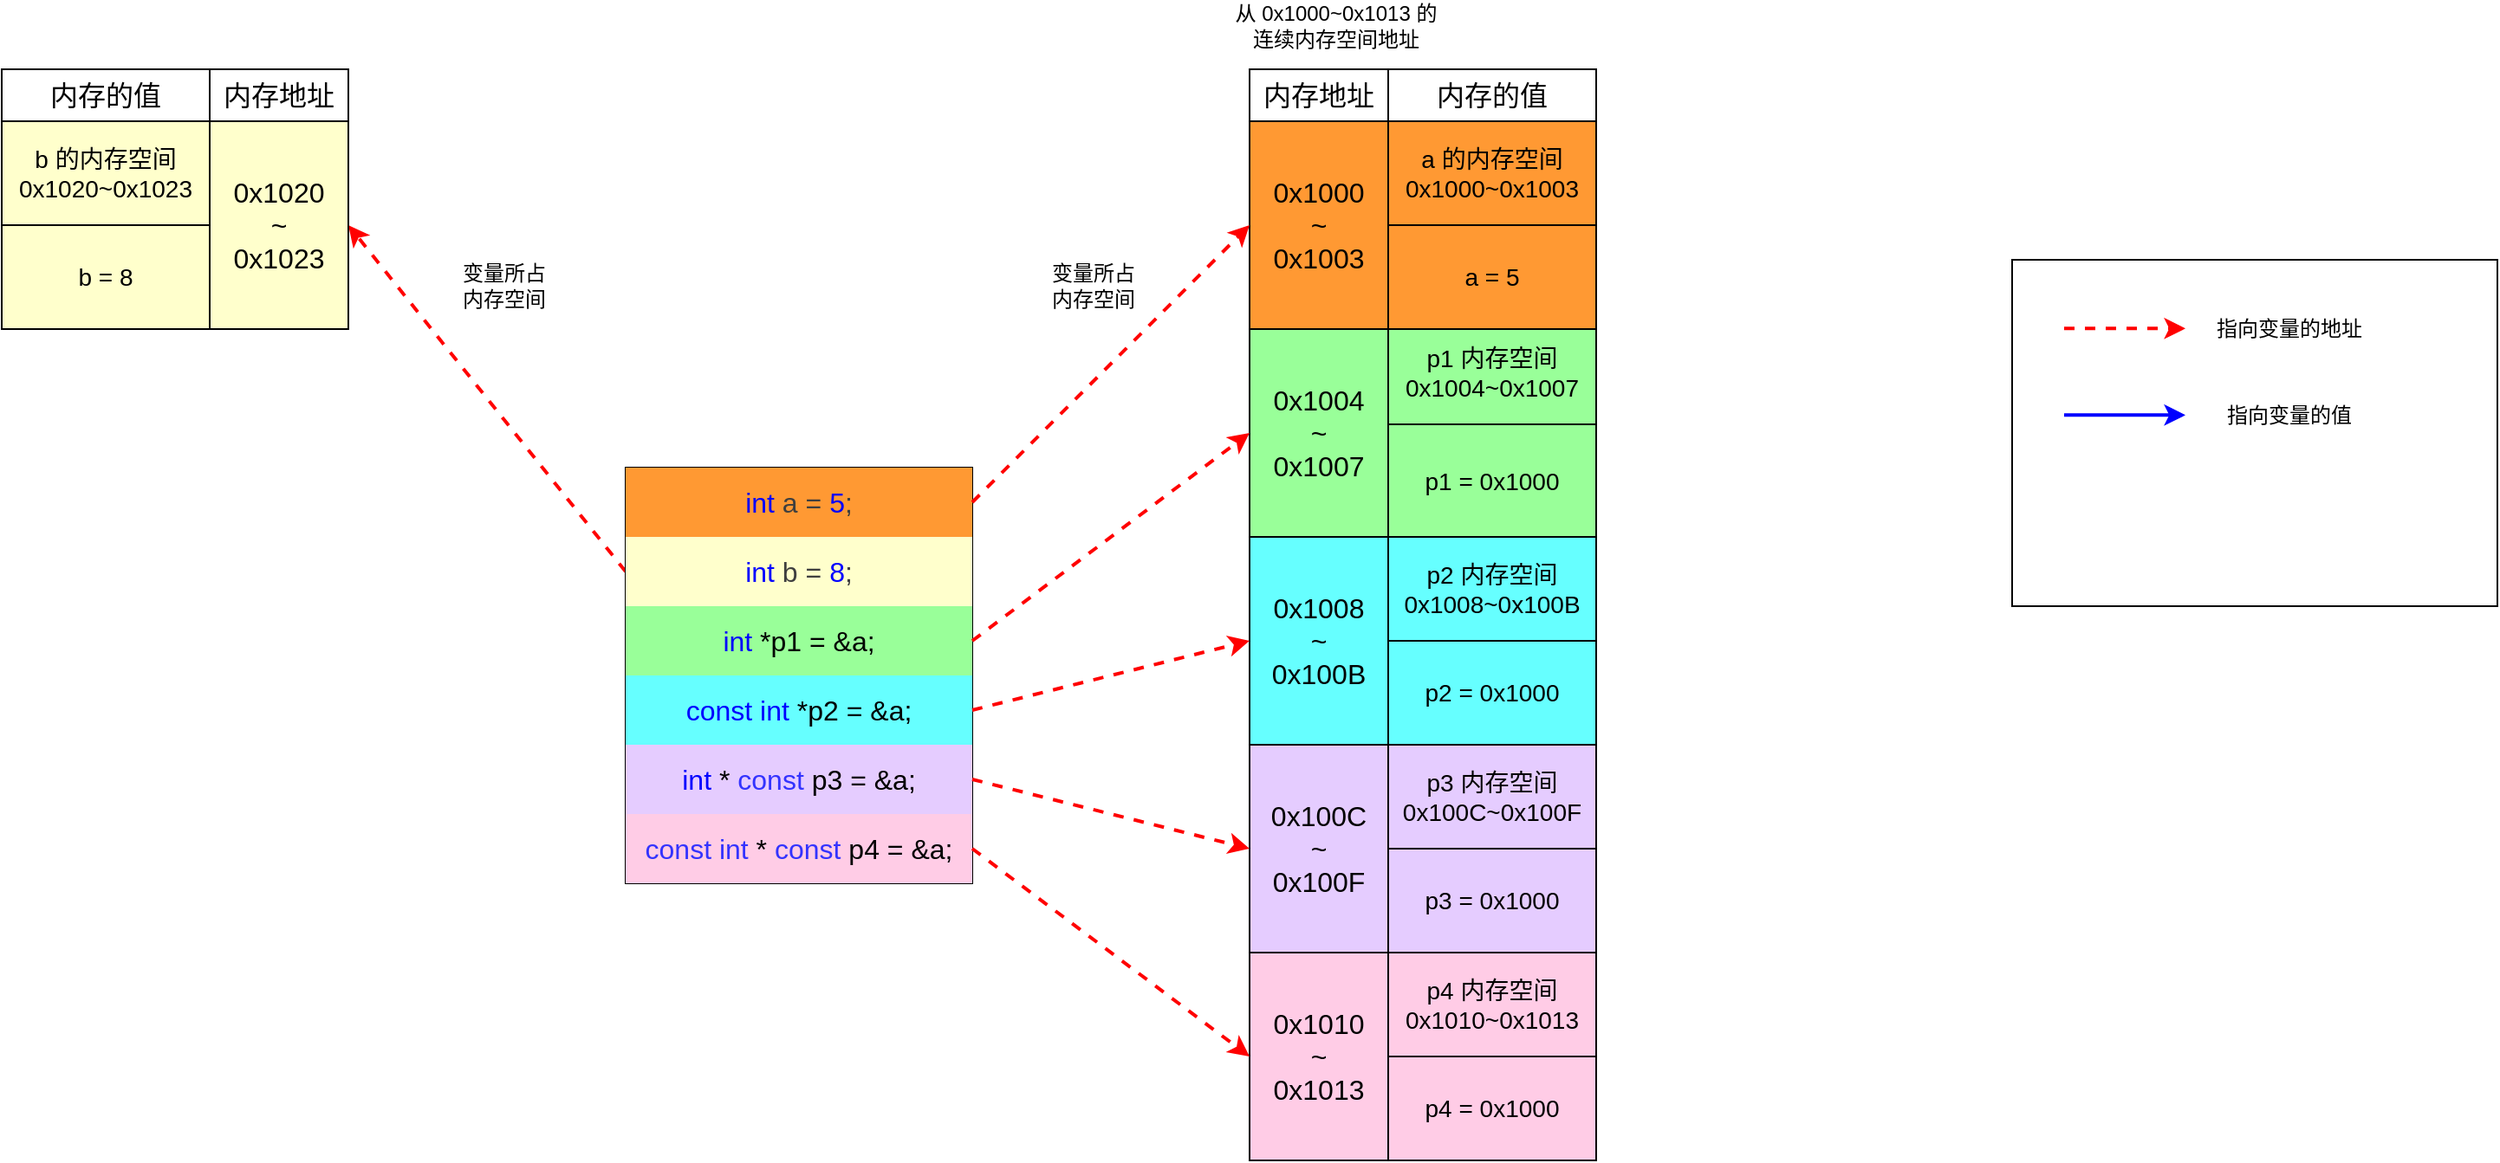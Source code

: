 <mxfile>
    <diagram id="ENdycUQZZc-NMAHRRIy0" name="Page-1">
        <mxGraphModel dx="1829" dy="3053" grid="1" gridSize="10" guides="1" tooltips="1" connect="1" arrows="1" fold="1" page="1" pageScale="1" pageWidth="1200" pageHeight="1920" math="0" shadow="0">
            <root>
                <mxCell id="0"/>
                <mxCell id="1" parent="0"/>
                <mxCell id="425" value="" style="shape=table;startSize=0;container=1;collapsible=0;childLayout=tableLayout;" parent="1" vertex="1">
                    <mxGeometry x="1200" y="-590" width="80" height="30" as="geometry"/>
                </mxCell>
                <mxCell id="426" value="" style="shape=tableRow;horizontal=0;startSize=0;swimlaneHead=0;swimlaneBody=0;strokeColor=inherit;top=0;left=0;bottom=0;right=0;collapsible=0;dropTarget=0;fillColor=none;points=[[0,0.5],[1,0.5]];portConstraint=eastwest;" parent="425" vertex="1">
                    <mxGeometry width="80" height="30" as="geometry"/>
                </mxCell>
                <mxCell id="427" value="&lt;font style=&quot;font-size: 16px;&quot;&gt;内存地址&lt;/font&gt;" style="shape=partialRectangle;html=1;whiteSpace=wrap;connectable=0;strokeColor=inherit;overflow=hidden;fillColor=none;top=0;left=0;bottom=0;right=0;pointerEvents=1;" parent="426" vertex="1">
                    <mxGeometry width="80" height="30" as="geometry">
                        <mxRectangle width="80" height="30" as="alternateBounds"/>
                    </mxGeometry>
                </mxCell>
                <mxCell id="485" value="" style="shape=table;startSize=0;container=1;collapsible=0;childLayout=tableLayout;fillColor=#FF9933;" parent="1" vertex="1">
                    <mxGeometry x="1200" y="-560" width="80" height="120" as="geometry"/>
                </mxCell>
                <mxCell id="486" value="" style="shape=tableRow;horizontal=0;startSize=0;swimlaneHead=0;swimlaneBody=0;strokeColor=inherit;top=0;left=0;bottom=0;right=0;collapsible=0;dropTarget=0;fillColor=none;points=[[0,0.5],[1,0.5]];portConstraint=eastwest;" parent="485" vertex="1">
                    <mxGeometry width="80" height="120" as="geometry"/>
                </mxCell>
                <mxCell id="487" value="&lt;font style=&quot;font-size: 16px;&quot;&gt;0x1000&lt;/font&gt;&lt;div&gt;&lt;font style=&quot;font-size: 16px;&quot;&gt;~&lt;/font&gt;&lt;/div&gt;&lt;div&gt;&lt;font style=&quot;font-size: 16px;&quot;&gt;0x1003&lt;/font&gt;&lt;/div&gt;" style="shape=partialRectangle;html=1;whiteSpace=wrap;connectable=0;strokeColor=inherit;overflow=hidden;fillColor=none;top=0;left=0;bottom=0;right=0;pointerEvents=1;" parent="486" vertex="1">
                    <mxGeometry width="80" height="120" as="geometry">
                        <mxRectangle width="80" height="120" as="alternateBounds"/>
                    </mxGeometry>
                </mxCell>
                <mxCell id="488" value="" style="shape=table;startSize=0;container=1;collapsible=0;childLayout=tableLayout;fillColor=#99FF99;" parent="1" vertex="1">
                    <mxGeometry x="1200" y="-440" width="80" height="240" as="geometry"/>
                </mxCell>
                <mxCell id="489" value="" style="shape=tableRow;horizontal=0;startSize=0;swimlaneHead=0;swimlaneBody=0;strokeColor=inherit;top=0;left=0;bottom=0;right=0;collapsible=0;dropTarget=0;fillColor=none;points=[[0,0.5],[1,0.5]];portConstraint=eastwest;" parent="488" vertex="1">
                    <mxGeometry width="80" height="120" as="geometry"/>
                </mxCell>
                <mxCell id="490" value="&lt;font style=&quot;font-size: 16px;&quot;&gt;0x1004&lt;/font&gt;&lt;div&gt;&lt;font style=&quot;font-size: 16px;&quot;&gt;~&lt;/font&gt;&lt;/div&gt;&lt;div&gt;&lt;font style=&quot;font-size: 16px;&quot;&gt;0x1007&lt;/font&gt;&lt;/div&gt;" style="shape=partialRectangle;html=1;whiteSpace=wrap;connectable=0;strokeColor=inherit;overflow=hidden;fillColor=none;top=0;left=0;bottom=0;right=0;pointerEvents=1;" parent="489" vertex="1">
                    <mxGeometry width="80" height="120" as="geometry">
                        <mxRectangle width="80" height="120" as="alternateBounds"/>
                    </mxGeometry>
                </mxCell>
                <mxCell id="701" value="" style="shape=tableRow;horizontal=0;startSize=0;swimlaneHead=0;swimlaneBody=0;strokeColor=inherit;top=0;left=0;bottom=0;right=0;collapsible=0;dropTarget=0;fillColor=none;points=[[0,0.5],[1,0.5]];portConstraint=eastwest;" vertex="1" parent="488">
                    <mxGeometry y="120" width="80" height="120" as="geometry"/>
                </mxCell>
                <mxCell id="702" value="&lt;font style=&quot;font-size: 16px;&quot;&gt;0x1004&lt;/font&gt;&lt;div&gt;&lt;font style=&quot;font-size: 16px;&quot;&gt;~&lt;/font&gt;&lt;/div&gt;&lt;div&gt;&lt;font style=&quot;font-size: 16px;&quot;&gt;0x1007&lt;/font&gt;&lt;/div&gt;" style="shape=partialRectangle;html=1;whiteSpace=wrap;connectable=0;strokeColor=inherit;overflow=hidden;fillColor=none;top=0;left=0;bottom=0;right=0;pointerEvents=1;" vertex="1" parent="701">
                    <mxGeometry width="80" height="120" as="geometry">
                        <mxRectangle width="80" height="120" as="alternateBounds"/>
                    </mxGeometry>
                </mxCell>
                <mxCell id="491" value="" style="shape=table;startSize=0;container=1;collapsible=0;childLayout=tableLayout;fillColor=#66FFFF;" parent="1" vertex="1">
                    <mxGeometry x="1200" y="-320" width="80" height="120" as="geometry"/>
                </mxCell>
                <mxCell id="492" value="" style="shape=tableRow;horizontal=0;startSize=0;swimlaneHead=0;swimlaneBody=0;strokeColor=inherit;top=0;left=0;bottom=0;right=0;collapsible=0;dropTarget=0;fillColor=none;points=[[0,0.5],[1,0.5]];portConstraint=eastwest;" parent="491" vertex="1">
                    <mxGeometry width="80" height="120" as="geometry"/>
                </mxCell>
                <mxCell id="493" value="&lt;font style=&quot;font-size: 16px;&quot;&gt;0x1008&lt;/font&gt;&lt;div&gt;&lt;font style=&quot;font-size: 16px;&quot;&gt;~&lt;/font&gt;&lt;/div&gt;&lt;div&gt;&lt;font style=&quot;font-size: 16px;&quot;&gt;0x100B&lt;/font&gt;&lt;/div&gt;" style="shape=partialRectangle;html=1;whiteSpace=wrap;connectable=0;strokeColor=inherit;overflow=hidden;fillColor=none;top=0;left=0;bottom=0;right=0;pointerEvents=1;" parent="492" vertex="1">
                    <mxGeometry width="80" height="120" as="geometry">
                        <mxRectangle width="80" height="120" as="alternateBounds"/>
                    </mxGeometry>
                </mxCell>
                <mxCell id="712" style="edgeStyle=none;html=1;exitX=0;exitY=0.25;exitDx=0;exitDy=0;entryX=1;entryY=0.5;entryDx=0;entryDy=0;dashed=1;strokeColor=#FF0000;strokeWidth=2;" edge="1" parent="1" source="577" target="707">
                    <mxGeometry relative="1" as="geometry"/>
                </mxCell>
                <mxCell id="577" value="" style="shape=table;startSize=0;container=1;collapsible=0;childLayout=tableLayout;" parent="1" vertex="1">
                    <mxGeometry x="840" y="-360" width="200" height="240" as="geometry"/>
                </mxCell>
                <mxCell id="693" style="shape=tableRow;horizontal=0;startSize=0;swimlaneHead=0;swimlaneBody=0;strokeColor=inherit;top=0;left=0;bottom=0;right=0;collapsible=0;dropTarget=0;fillColor=none;points=[[0,0.5],[1,0.5]];portConstraint=eastwest;" vertex="1" parent="577">
                    <mxGeometry width="200" height="40" as="geometry"/>
                </mxCell>
                <mxCell id="694" value="&lt;font style=&quot;color: rgb(0, 0, 255);&quot;&gt;int&lt;/font&gt;&lt;span style=&quot;color: rgb(63, 63, 63);&quot;&gt;&amp;nbsp;a =&amp;nbsp;&lt;/span&gt;&lt;font style=&quot;color: rgb(0, 0, 255);&quot;&gt;5&lt;/font&gt;&lt;span style=&quot;color: rgb(63, 63, 63);&quot;&gt;;&lt;/span&gt;" style="shape=partialRectangle;html=1;whiteSpace=wrap;connectable=0;strokeColor=inherit;overflow=hidden;fillColor=#FF9933;top=0;left=0;bottom=0;right=0;pointerEvents=1;fontSize=16;" vertex="1" parent="693">
                    <mxGeometry width="200" height="40" as="geometry">
                        <mxRectangle width="200" height="40" as="alternateBounds"/>
                    </mxGeometry>
                </mxCell>
                <mxCell id="578" value="" style="shape=tableRow;horizontal=0;startSize=0;swimlaneHead=0;swimlaneBody=0;strokeColor=inherit;top=0;left=0;bottom=0;right=0;collapsible=0;dropTarget=0;fillColor=none;points=[[0,0.5],[1,0.5]];portConstraint=eastwest;" parent="577" vertex="1">
                    <mxGeometry y="40" width="200" height="40" as="geometry"/>
                </mxCell>
                <mxCell id="579" value="&lt;font style=&quot;color: rgb(0, 0, 255);&quot;&gt;int&lt;/font&gt;&lt;span style=&quot;color: rgb(63, 63, 63);&quot;&gt;&amp;nbsp;b = &lt;/span&gt;&lt;span&gt;&lt;font style=&quot;color: rgb(0, 0, 255);&quot;&gt;8&lt;/font&gt;&lt;/span&gt;&lt;span style=&quot;color: rgb(63, 63, 63);&quot;&gt;;&lt;/span&gt;" style="shape=partialRectangle;html=1;whiteSpace=wrap;connectable=0;strokeColor=inherit;overflow=hidden;fillColor=#FFFFCC;top=0;left=0;bottom=0;right=0;pointerEvents=1;fontSize=16;" parent="578" vertex="1">
                    <mxGeometry width="200" height="40" as="geometry">
                        <mxRectangle width="200" height="40" as="alternateBounds"/>
                    </mxGeometry>
                </mxCell>
                <mxCell id="580" value="" style="shape=tableRow;horizontal=0;startSize=0;swimlaneHead=0;swimlaneBody=0;strokeColor=inherit;top=0;left=0;bottom=0;right=0;collapsible=0;dropTarget=0;fillColor=none;points=[[0,0.5],[1,0.5]];portConstraint=eastwest;" parent="577" vertex="1">
                    <mxGeometry y="80" width="200" height="40" as="geometry"/>
                </mxCell>
                <mxCell id="581" value="&lt;font style=&quot;color: rgb(0, 0, 255);&quot;&gt;int&lt;/font&gt; *p1 = &amp;amp;a;" style="shape=partialRectangle;html=1;whiteSpace=wrap;connectable=0;strokeColor=inherit;overflow=hidden;fillColor=#99FF99;top=0;left=0;bottom=0;right=0;pointerEvents=1;fontSize=16;" parent="580" vertex="1">
                    <mxGeometry width="200" height="40" as="geometry">
                        <mxRectangle width="200" height="40" as="alternateBounds"/>
                    </mxGeometry>
                </mxCell>
                <mxCell id="582" value="" style="shape=tableRow;horizontal=0;startSize=0;swimlaneHead=0;swimlaneBody=0;strokeColor=inherit;top=0;left=0;bottom=0;right=0;collapsible=0;dropTarget=0;fillColor=none;points=[[0,0.5],[1,0.5]];portConstraint=eastwest;" parent="577" vertex="1">
                    <mxGeometry y="120" width="200" height="40" as="geometry"/>
                </mxCell>
                <mxCell id="583" value="&lt;font style=&quot;color: rgb(0, 0, 255);&quot;&gt;const int&lt;/font&gt; *p2 = &amp;amp;a;" style="shape=partialRectangle;html=1;whiteSpace=wrap;connectable=0;strokeColor=inherit;overflow=hidden;fillColor=#66FFFF;top=0;left=0;bottom=0;right=0;pointerEvents=1;fontSize=16;" parent="582" vertex="1">
                    <mxGeometry width="200" height="40" as="geometry">
                        <mxRectangle width="200" height="40" as="alternateBounds"/>
                    </mxGeometry>
                </mxCell>
                <mxCell id="662" style="shape=tableRow;horizontal=0;startSize=0;swimlaneHead=0;swimlaneBody=0;strokeColor=inherit;top=0;left=0;bottom=0;right=0;collapsible=0;dropTarget=0;fillColor=none;points=[[0,0.5],[1,0.5]];portConstraint=eastwest;" vertex="1" parent="577">
                    <mxGeometry y="160" width="200" height="40" as="geometry"/>
                </mxCell>
                <mxCell id="663" value="&lt;font style=&quot;color: rgb(0, 0, 255);&quot;&gt;int&lt;/font&gt;&lt;span style=&quot;color: rgb(0, 0, 0);&quot;&gt;&amp;nbsp;* &lt;/span&gt;&lt;span style=&quot;color: rgb(0, 0, 0);&quot;&gt;&lt;font style=&quot;color: rgb(51, 51, 255);&quot;&gt;const&lt;/font&gt;&lt;/span&gt;&lt;span style=&quot;color: rgb(0, 0, 0);&quot;&gt; p3 = &amp;amp;a;&lt;/span&gt;" style="shape=partialRectangle;html=1;whiteSpace=wrap;connectable=0;strokeColor=inherit;overflow=hidden;fillColor=#E5CCFF;top=0;left=0;bottom=0;right=0;pointerEvents=1;fontSize=16;" vertex="1" parent="662">
                    <mxGeometry width="200" height="40" as="geometry">
                        <mxRectangle width="200" height="40" as="alternateBounds"/>
                    </mxGeometry>
                </mxCell>
                <mxCell id="660" style="shape=tableRow;horizontal=0;startSize=0;swimlaneHead=0;swimlaneBody=0;strokeColor=inherit;top=0;left=0;bottom=0;right=0;collapsible=0;dropTarget=0;fillColor=none;points=[[0,0.5],[1,0.5]];portConstraint=eastwest;" vertex="1" parent="577">
                    <mxGeometry y="200" width="200" height="40" as="geometry"/>
                </mxCell>
                <mxCell id="661" value="&lt;font style=&quot;color: rgb(51, 51, 255);&quot;&gt;const int&lt;/font&gt; * &lt;font style=&quot;color: rgb(51, 51, 255);&quot;&gt;const&lt;/font&gt; p4 = &amp;amp;a;" style="shape=partialRectangle;html=1;whiteSpace=wrap;connectable=0;strokeColor=inherit;overflow=hidden;fillColor=#FFCCE6;top=0;left=0;bottom=0;right=0;pointerEvents=1;fontSize=16;" vertex="1" parent="660">
                    <mxGeometry width="200" height="40" as="geometry">
                        <mxRectangle width="200" height="40" as="alternateBounds"/>
                    </mxGeometry>
                </mxCell>
                <mxCell id="645" style="edgeStyle=none;html=1;exitX=1;exitY=0.5;exitDx=0;exitDy=0;entryX=0;entryY=1;entryDx=0;entryDy=0;dashed=1;strokeColor=#FF0000;strokeWidth=2;" parent="1" source="582" edge="1">
                    <mxGeometry relative="1" as="geometry">
                        <mxPoint x="1200" y="-260" as="targetPoint"/>
                    </mxGeometry>
                </mxCell>
                <mxCell id="659" value="&lt;div style=&quot;&quot;&gt;&lt;span style=&quot;background-color: transparent;&quot;&gt;从 0x1000~0x1013 的&lt;/span&gt;&lt;/div&gt;&lt;div style=&quot;&quot;&gt;&lt;span style=&quot;color: rgb(0, 0, 0);&quot;&gt;连续内存空间地址&lt;/span&gt;&lt;/div&gt;" style="text;html=1;align=center;verticalAlign=middle;whiteSpace=wrap;rounded=0;" parent="1" vertex="1">
                    <mxGeometry x="1170" y="-630" width="160" height="30" as="geometry"/>
                </mxCell>
                <mxCell id="664" value="" style="shape=table;startSize=0;container=1;collapsible=0;childLayout=tableLayout;fillColor=#FFCCE6;" vertex="1" parent="1">
                    <mxGeometry x="1200" y="-80" width="80" height="120" as="geometry"/>
                </mxCell>
                <mxCell id="665" value="" style="shape=tableRow;horizontal=0;startSize=0;swimlaneHead=0;swimlaneBody=0;strokeColor=inherit;top=0;left=0;bottom=0;right=0;collapsible=0;dropTarget=0;fillColor=none;points=[[0,0.5],[1,0.5]];portConstraint=eastwest;" vertex="1" parent="664">
                    <mxGeometry width="80" height="120" as="geometry"/>
                </mxCell>
                <mxCell id="666" value="&lt;font style=&quot;font-size: 16px;&quot;&gt;0x1010&lt;/font&gt;&lt;div&gt;&lt;font style=&quot;font-size: 16px;&quot;&gt;~&lt;/font&gt;&lt;/div&gt;&lt;div&gt;&lt;font style=&quot;font-size: 16px;&quot;&gt;0x1013&lt;/font&gt;&lt;/div&gt;" style="shape=partialRectangle;html=1;whiteSpace=wrap;connectable=0;strokeColor=inherit;overflow=hidden;fillColor=none;top=0;left=0;bottom=0;right=0;pointerEvents=1;" vertex="1" parent="665">
                    <mxGeometry width="80" height="120" as="geometry">
                        <mxRectangle width="80" height="120" as="alternateBounds"/>
                    </mxGeometry>
                </mxCell>
                <mxCell id="669" style="edgeStyle=none;html=1;exitX=1;exitY=0.5;exitDx=0;exitDy=0;entryX=0;entryY=0.5;entryDx=0;entryDy=0;dashed=1;strokeColor=#FF0000;strokeWidth=2;" edge="1" parent="1" source="660" target="665">
                    <mxGeometry relative="1" as="geometry"/>
                </mxCell>
                <mxCell id="670" value="&lt;span style=&quot;color: rgb(0, 0, 0);&quot;&gt;&lt;font&gt;p1&amp;nbsp;&lt;/font&gt;&lt;/span&gt;&lt;span style=&quot;background-color: transparent;&quot;&gt;内存空间&lt;/span&gt;&lt;div&gt;&lt;span style=&quot;background-color: transparent;&quot;&gt;0x1004~0x1007&lt;/span&gt;&lt;/div&gt;" style="rounded=0;whiteSpace=wrap;html=1;align=center;fillColor=#99FF99;fontSize=14;" vertex="1" parent="1">
                    <mxGeometry x="1280" y="-445" width="120" height="60" as="geometry"/>
                </mxCell>
                <mxCell id="671" value="" style="shape=table;startSize=0;container=1;collapsible=0;childLayout=tableLayout;" vertex="1" parent="1">
                    <mxGeometry x="1280" y="-590" width="120" height="30" as="geometry"/>
                </mxCell>
                <mxCell id="672" value="" style="shape=tableRow;horizontal=0;startSize=0;swimlaneHead=0;swimlaneBody=0;strokeColor=inherit;top=0;left=0;bottom=0;right=0;collapsible=0;dropTarget=0;fillColor=none;points=[[0,0.5],[1,0.5]];portConstraint=eastwest;" vertex="1" parent="671">
                    <mxGeometry width="120" height="30" as="geometry"/>
                </mxCell>
                <mxCell id="673" value="&lt;font style=&quot;font-size: 16px;&quot;&gt;内存的值&lt;/font&gt;" style="shape=partialRectangle;html=1;whiteSpace=wrap;connectable=0;strokeColor=inherit;overflow=hidden;fillColor=none;top=0;left=0;bottom=0;right=0;pointerEvents=1;" vertex="1" parent="672">
                    <mxGeometry width="120" height="30" as="geometry">
                        <mxRectangle width="120" height="30" as="alternateBounds"/>
                    </mxGeometry>
                </mxCell>
                <mxCell id="674" value="&lt;span style=&quot;color: rgb(0, 0, 0);&quot;&gt;&lt;font&gt;a 的&lt;/font&gt;&lt;/span&gt;&lt;span style=&quot;background-color: transparent;&quot;&gt;内存空间&lt;/span&gt;&lt;div&gt;&lt;font&gt;0x1000~0x1003&lt;/font&gt;&lt;/div&gt;" style="rounded=0;whiteSpace=wrap;html=1;align=center;fillColor=#FF9933;fontSize=14;" vertex="1" parent="1">
                    <mxGeometry x="1280" y="-560" width="120" height="60" as="geometry"/>
                </mxCell>
                <mxCell id="675" value="&lt;span style=&quot;background-color: transparent;&quot;&gt;&lt;font&gt;p1 = 0x1000&lt;/font&gt;&lt;/span&gt;" style="rounded=0;whiteSpace=wrap;html=1;align=center;fillColor=#99FF99;fontSize=14;" vertex="1" parent="1">
                    <mxGeometry x="1280" y="-385" width="120" height="65" as="geometry"/>
                </mxCell>
                <mxCell id="676" value="&lt;span style=&quot;background-color: transparent;&quot;&gt;&lt;font&gt;a = 5&lt;/font&gt;&lt;/span&gt;" style="rounded=0;whiteSpace=wrap;html=1;align=center;fillColor=#FF9933;fontSize=14;" vertex="1" parent="1">
                    <mxGeometry x="1280" y="-500" width="120" height="60" as="geometry"/>
                </mxCell>
                <mxCell id="677" value="&lt;span style=&quot;color: rgb(0, 0, 0);&quot;&gt;&lt;font&gt;p2&amp;nbsp;&lt;/font&gt;&lt;/span&gt;&lt;span style=&quot;background-color: transparent;&quot;&gt;内存空间&lt;/span&gt;&lt;div&gt;&lt;span style=&quot;background-color: transparent;&quot;&gt;0x1008~0x100B&lt;/span&gt;&lt;/div&gt;" style="rounded=0;whiteSpace=wrap;html=1;align=center;fillColor=#66FFFF;fontSize=14;" vertex="1" parent="1">
                    <mxGeometry x="1280" y="-320" width="120" height="60" as="geometry"/>
                </mxCell>
                <mxCell id="678" value="&lt;span style=&quot;background-color: transparent;&quot;&gt;&lt;font&gt;p2 = 0x1000&lt;/font&gt;&lt;/span&gt;" style="rounded=0;whiteSpace=wrap;html=1;align=center;fillColor=#66FFFF;fontSize=14;" vertex="1" parent="1">
                    <mxGeometry x="1280" y="-260" width="120" height="60" as="geometry"/>
                </mxCell>
                <mxCell id="679" value="&lt;span style=&quot;background-color: transparent;&quot;&gt;&lt;font&gt;p3 = 0x1000&lt;/font&gt;&lt;/span&gt;" style="rounded=0;whiteSpace=wrap;html=1;align=center;fillColor=#E5CCFF;fontSize=14;" vertex="1" parent="1">
                    <mxGeometry x="1280" y="-140" width="120" height="60" as="geometry"/>
                </mxCell>
                <mxCell id="680" value="&lt;span style=&quot;color: rgb(0, 0, 0);&quot;&gt;&lt;font&gt;p3&amp;nbsp;&lt;/font&gt;&lt;/span&gt;&lt;span style=&quot;background-color: transparent;&quot;&gt;内存空间&lt;/span&gt;&lt;div&gt;&lt;span style=&quot;background-color: transparent;&quot;&gt;0x100C~0x100F&lt;/span&gt;&lt;/div&gt;" style="rounded=0;whiteSpace=wrap;html=1;align=center;fillColor=#E5CCFF;fontSize=14;" vertex="1" parent="1">
                    <mxGeometry x="1280" y="-200" width="120" height="60" as="geometry"/>
                </mxCell>
                <mxCell id="681" value="&lt;span style=&quot;background-color: transparent;&quot;&gt;&lt;font&gt;p4 = 0x1000&lt;/font&gt;&lt;/span&gt;" style="rounded=0;whiteSpace=wrap;html=1;align=center;fillColor=#FFCCE6;fontSize=14;" vertex="1" parent="1">
                    <mxGeometry x="1280" y="-20" width="120" height="60" as="geometry"/>
                </mxCell>
                <mxCell id="682" value="&lt;span style=&quot;color: rgb(0, 0, 0);&quot;&gt;&lt;font&gt;p4&amp;nbsp;&lt;/font&gt;&lt;/span&gt;&lt;span style=&quot;background-color: transparent;&quot;&gt;内存空间&lt;/span&gt;&lt;div&gt;&lt;span style=&quot;background-color: transparent;&quot;&gt;0x1010~0x1013&lt;/span&gt;&lt;/div&gt;" style="rounded=0;whiteSpace=wrap;html=1;align=center;fillColor=#FFCCE6;fontSize=14;" vertex="1" parent="1">
                    <mxGeometry x="1280" y="-80" width="120" height="60" as="geometry"/>
                </mxCell>
                <mxCell id="683" value="" style="shape=table;startSize=0;container=1;collapsible=0;childLayout=tableLayout;fillColor=#E5CCFF;" vertex="1" parent="1">
                    <mxGeometry x="1200" y="-200" width="80" height="120" as="geometry"/>
                </mxCell>
                <mxCell id="684" value="" style="shape=tableRow;horizontal=0;startSize=0;swimlaneHead=0;swimlaneBody=0;strokeColor=inherit;top=0;left=0;bottom=0;right=0;collapsible=0;dropTarget=0;fillColor=none;points=[[0,0.5],[1,0.5]];portConstraint=eastwest;" vertex="1" parent="683">
                    <mxGeometry width="80" height="120" as="geometry"/>
                </mxCell>
                <mxCell id="685" value="&lt;font style=&quot;font-size: 16px;&quot;&gt;0x100C&lt;/font&gt;&lt;div&gt;&lt;font style=&quot;font-size: 16px;&quot;&gt;~&lt;/font&gt;&lt;/div&gt;&lt;div&gt;&lt;font style=&quot;font-size: 16px;&quot;&gt;0x100F&lt;/font&gt;&lt;/div&gt;" style="shape=partialRectangle;html=1;whiteSpace=wrap;connectable=0;strokeColor=inherit;overflow=hidden;fillColor=none;top=0;left=0;bottom=0;right=0;pointerEvents=1;" vertex="1" parent="684">
                    <mxGeometry width="80" height="120" as="geometry">
                        <mxRectangle width="80" height="120" as="alternateBounds"/>
                    </mxGeometry>
                </mxCell>
                <mxCell id="686" style="edgeStyle=none;html=1;exitX=1;exitY=0.5;exitDx=0;exitDy=0;entryX=0;entryY=0.5;entryDx=0;entryDy=0;dashed=1;strokeColor=#FF0000;strokeWidth=2;" edge="1" parent="1" source="662" target="684">
                    <mxGeometry relative="1" as="geometry"/>
                </mxCell>
                <mxCell id="687" value="&lt;div style=&quot;&quot;&gt;&lt;span style=&quot;background-color: transparent;&quot;&gt;变量所占&lt;/span&gt;&lt;/div&gt;&lt;div style=&quot;&quot;&gt;&lt;span style=&quot;background-color: transparent;&quot;&gt;内存空间&lt;/span&gt;&lt;/div&gt;" style="text;html=1;align=center;verticalAlign=middle;whiteSpace=wrap;rounded=0;" vertex="1" parent="1">
                    <mxGeometry x="1070" y="-490" width="80" height="50" as="geometry"/>
                </mxCell>
                <mxCell id="704" style="edgeStyle=none;html=1;exitX=1;exitY=0.5;exitDx=0;exitDy=0;entryX=0;entryY=0.5;entryDx=0;entryDy=0;dashed=1;strokeColor=#FF0000;strokeWidth=2;" edge="1" parent="1" source="580" target="489">
                    <mxGeometry relative="1" as="geometry"/>
                </mxCell>
                <mxCell id="705" style="edgeStyle=none;html=1;exitX=1;exitY=0.5;exitDx=0;exitDy=0;entryX=0;entryY=0.5;entryDx=0;entryDy=0;dashed=1;strokeColor=#FF0000;strokeWidth=2;" edge="1" parent="1" source="693" target="486">
                    <mxGeometry relative="1" as="geometry"/>
                </mxCell>
                <mxCell id="706" value="" style="shape=table;startSize=0;container=1;collapsible=0;childLayout=tableLayout;fillColor=#FFFFCC;" vertex="1" parent="1">
                    <mxGeometry x="600" y="-560" width="80" height="120" as="geometry"/>
                </mxCell>
                <mxCell id="707" value="" style="shape=tableRow;horizontal=0;startSize=0;swimlaneHead=0;swimlaneBody=0;strokeColor=inherit;top=0;left=0;bottom=0;right=0;collapsible=0;dropTarget=0;fillColor=none;points=[[0,0.5],[1,0.5]];portConstraint=eastwest;" vertex="1" parent="706">
                    <mxGeometry width="80" height="120" as="geometry"/>
                </mxCell>
                <mxCell id="708" value="&lt;font style=&quot;font-size: 16px;&quot;&gt;0x1020&lt;/font&gt;&lt;div&gt;&lt;font style=&quot;font-size: 16px;&quot;&gt;~&lt;/font&gt;&lt;/div&gt;&lt;div&gt;&lt;font style=&quot;font-size: 16px;&quot;&gt;0x1023&lt;/font&gt;&lt;/div&gt;" style="shape=partialRectangle;html=1;whiteSpace=wrap;connectable=0;strokeColor=inherit;overflow=hidden;fillColor=none;top=0;left=0;bottom=0;right=0;pointerEvents=1;" vertex="1" parent="707">
                    <mxGeometry width="80" height="120" as="geometry">
                        <mxRectangle width="80" height="120" as="alternateBounds"/>
                    </mxGeometry>
                </mxCell>
                <mxCell id="709" value="" style="shape=table;startSize=0;container=1;collapsible=0;childLayout=tableLayout;" vertex="1" parent="1">
                    <mxGeometry x="600" y="-590" width="80" height="30" as="geometry"/>
                </mxCell>
                <mxCell id="710" value="" style="shape=tableRow;horizontal=0;startSize=0;swimlaneHead=0;swimlaneBody=0;strokeColor=inherit;top=0;left=0;bottom=0;right=0;collapsible=0;dropTarget=0;fillColor=none;points=[[0,0.5],[1,0.5]];portConstraint=eastwest;" vertex="1" parent="709">
                    <mxGeometry width="80" height="30" as="geometry"/>
                </mxCell>
                <mxCell id="711" value="&lt;font style=&quot;font-size: 16px;&quot;&gt;内存地址&lt;/font&gt;" style="shape=partialRectangle;html=1;whiteSpace=wrap;connectable=0;strokeColor=inherit;overflow=hidden;fillColor=none;top=0;left=0;bottom=0;right=0;pointerEvents=1;" vertex="1" parent="710">
                    <mxGeometry width="80" height="30" as="geometry">
                        <mxRectangle width="80" height="30" as="alternateBounds"/>
                    </mxGeometry>
                </mxCell>
                <mxCell id="713" value="" style="shape=table;startSize=0;container=1;collapsible=0;childLayout=tableLayout;" vertex="1" parent="1">
                    <mxGeometry x="480" y="-590" width="120" height="30" as="geometry"/>
                </mxCell>
                <mxCell id="714" value="" style="shape=tableRow;horizontal=0;startSize=0;swimlaneHead=0;swimlaneBody=0;strokeColor=inherit;top=0;left=0;bottom=0;right=0;collapsible=0;dropTarget=0;fillColor=none;points=[[0,0.5],[1,0.5]];portConstraint=eastwest;" vertex="1" parent="713">
                    <mxGeometry width="120" height="30" as="geometry"/>
                </mxCell>
                <mxCell id="715" value="&lt;font style=&quot;font-size: 16px;&quot;&gt;内存的值&lt;/font&gt;" style="shape=partialRectangle;html=1;whiteSpace=wrap;connectable=0;strokeColor=inherit;overflow=hidden;fillColor=none;top=0;left=0;bottom=0;right=0;pointerEvents=1;" vertex="1" parent="714">
                    <mxGeometry width="120" height="30" as="geometry">
                        <mxRectangle width="120" height="30" as="alternateBounds"/>
                    </mxGeometry>
                </mxCell>
                <mxCell id="716" value="&lt;span style=&quot;background-color: transparent;&quot;&gt;&lt;font&gt;b = 8&lt;/font&gt;&lt;/span&gt;" style="rounded=0;whiteSpace=wrap;html=1;align=center;fillColor=#FFFFCC;fontSize=14;" vertex="1" parent="1">
                    <mxGeometry x="480" y="-500" width="120" height="60" as="geometry"/>
                </mxCell>
                <mxCell id="717" value="&lt;span style=&quot;color: rgb(0, 0, 0);&quot;&gt;&lt;font&gt;b 的&lt;/font&gt;&lt;/span&gt;&lt;span style=&quot;background-color: transparent;&quot;&gt;内存空间&lt;/span&gt;&lt;div&gt;&lt;font&gt;0x1020~0x1023&lt;/font&gt;&lt;/div&gt;" style="rounded=0;whiteSpace=wrap;html=1;align=center;fillColor=#FFFFCC;fontSize=14;" vertex="1" parent="1">
                    <mxGeometry x="480" y="-560" width="120" height="60" as="geometry"/>
                </mxCell>
                <mxCell id="718" value="&lt;div style=&quot;&quot;&gt;&lt;span style=&quot;background-color: transparent;&quot;&gt;变量所占&lt;/span&gt;&lt;/div&gt;&lt;div style=&quot;&quot;&gt;&lt;span style=&quot;background-color: transparent;&quot;&gt;内存空间&lt;/span&gt;&lt;/div&gt;" style="text;html=1;align=center;verticalAlign=middle;whiteSpace=wrap;rounded=0;" vertex="1" parent="1">
                    <mxGeometry x="730" y="-490" width="80" height="50" as="geometry"/>
                </mxCell>
                <mxCell id="720" value="" style="rounded=0;whiteSpace=wrap;html=1;movable=0;resizable=0;rotatable=0;deletable=0;editable=0;locked=1;connectable=0;" vertex="1" parent="1">
                    <mxGeometry x="1640" y="-480" width="280" height="200" as="geometry"/>
                </mxCell>
                <mxCell id="719" value="&lt;div style=&quot;&quot;&gt;指向变量的地址&lt;/div&gt;" style="text;html=1;align=center;verticalAlign=middle;whiteSpace=wrap;rounded=0;flipH=0;" vertex="1" parent="1">
                    <mxGeometry x="1750" y="-450" width="100" height="20" as="geometry"/>
                </mxCell>
                <mxCell id="721" value="" style="endArrow=classic;html=1;dashed=1;strokeWidth=2;strokeColor=#FF0000;" edge="1" parent="1">
                    <mxGeometry width="50" height="50" relative="1" as="geometry">
                        <mxPoint x="1670" y="-440.33" as="sourcePoint"/>
                        <mxPoint x="1740" y="-440.33" as="targetPoint"/>
                    </mxGeometry>
                </mxCell>
                <mxCell id="722" value="" style="endArrow=classic;html=1;strokeWidth=2;strokeColor=#0000FF;" edge="1" parent="1">
                    <mxGeometry width="50" height="50" relative="1" as="geometry">
                        <mxPoint x="1670" y="-390.33" as="sourcePoint"/>
                        <mxPoint x="1740" y="-390.33" as="targetPoint"/>
                    </mxGeometry>
                </mxCell>
                <mxCell id="723" value="&lt;div style=&quot;&quot;&gt;指向变量的值&lt;/div&gt;" style="text;html=1;align=center;verticalAlign=middle;whiteSpace=wrap;rounded=0;flipH=0;" vertex="1" parent="1">
                    <mxGeometry x="1750" y="-400" width="100" height="20" as="geometry"/>
                </mxCell>
            </root>
        </mxGraphModel>
    </diagram>
</mxfile>